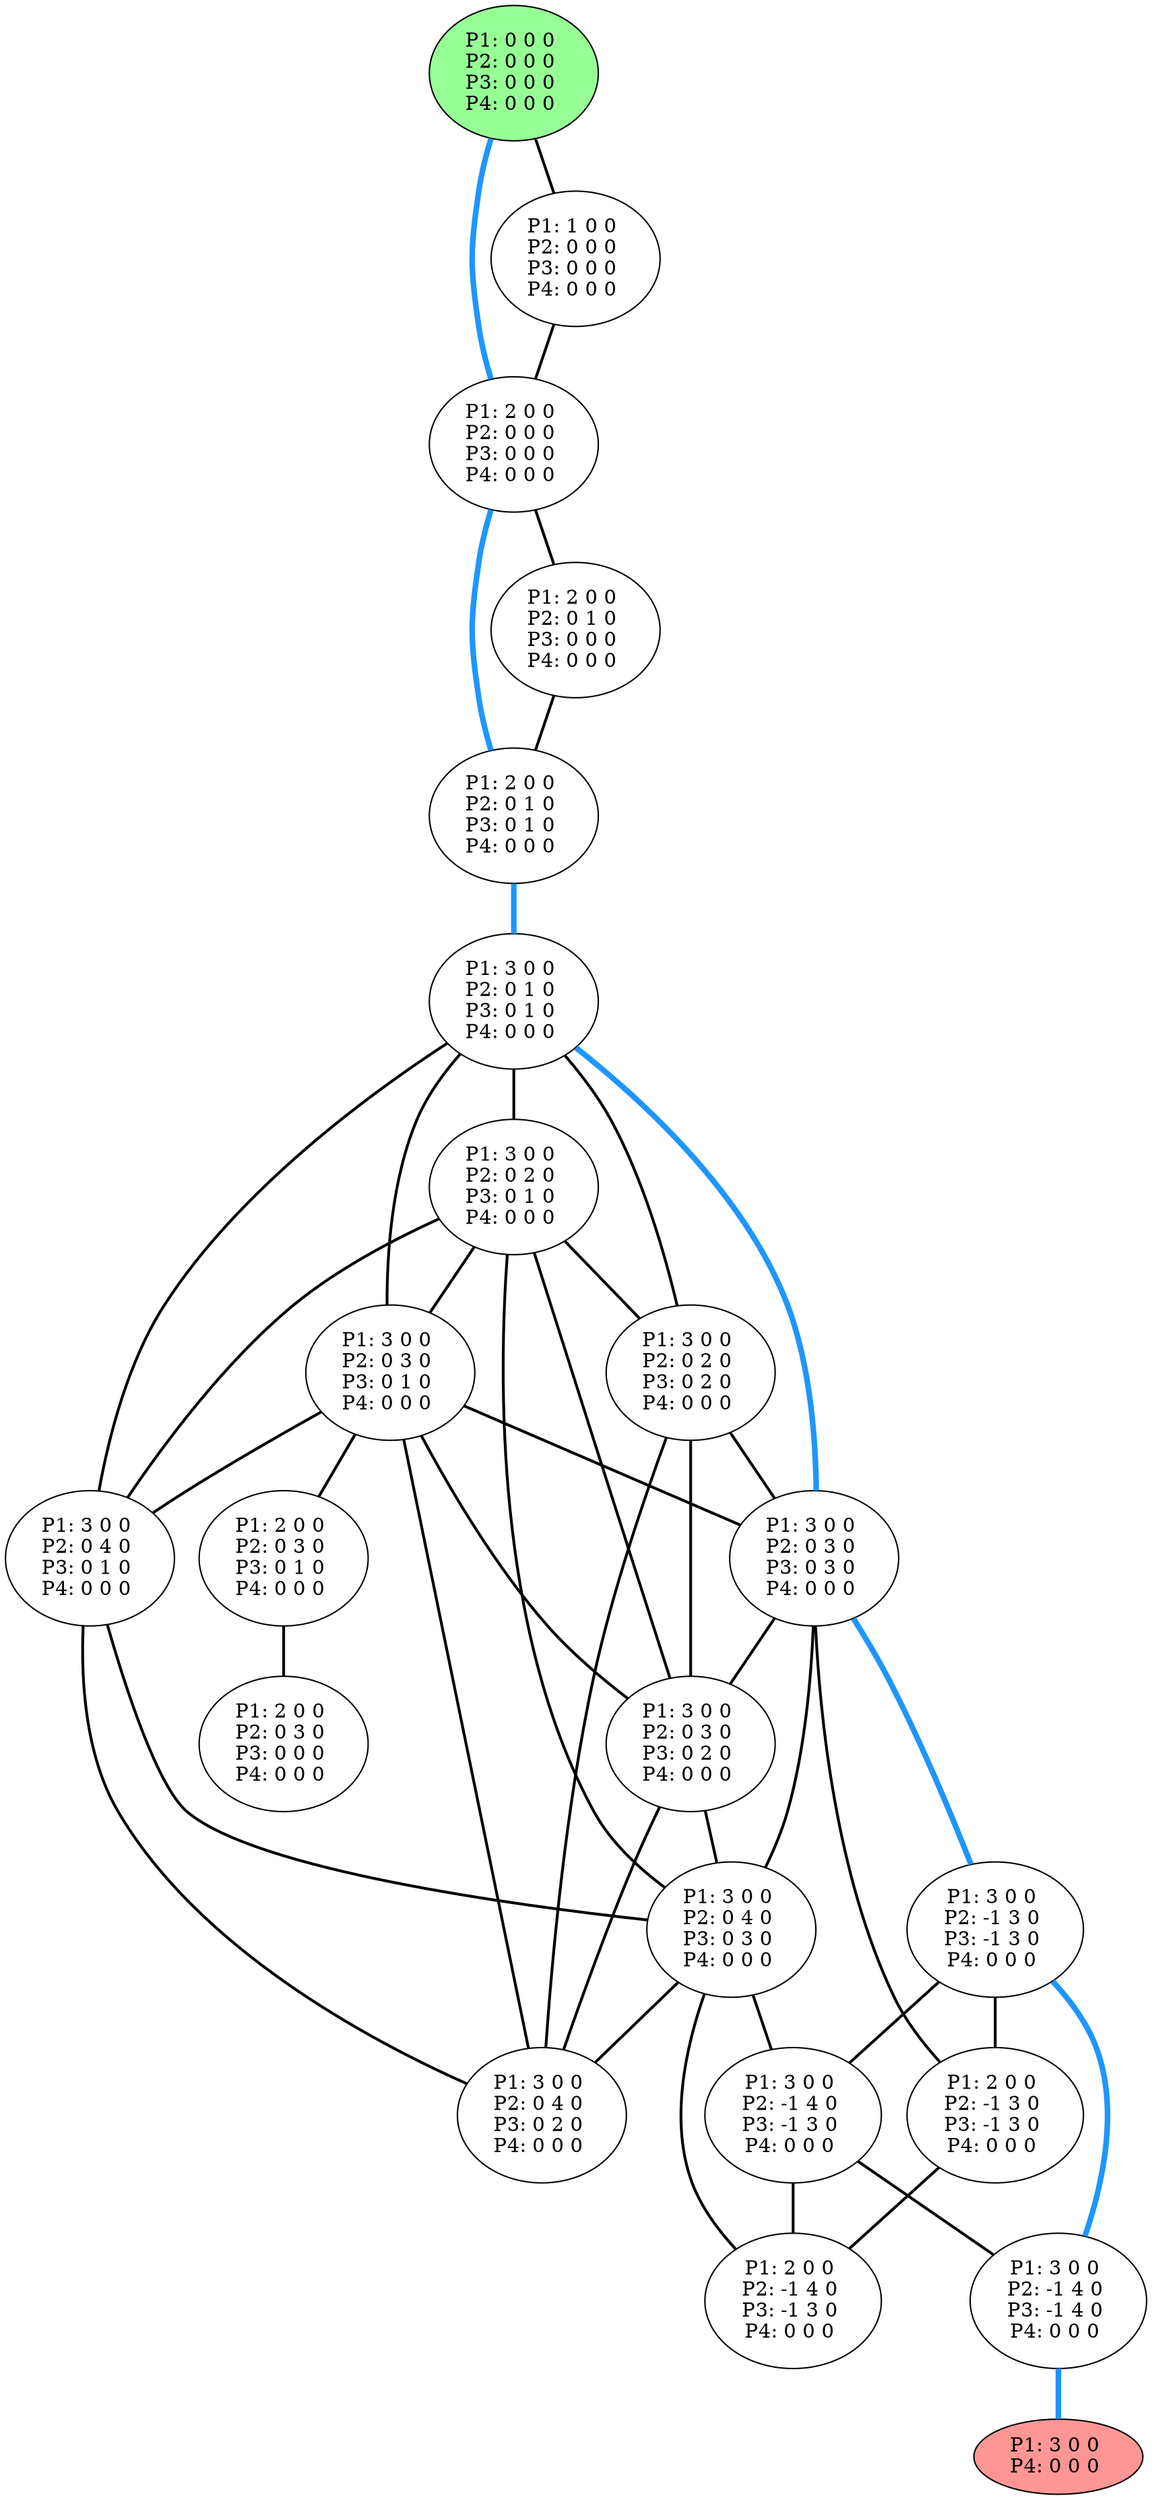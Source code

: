 graph G {
color = "black"
0 [label = "P1: 0 0 0 
P2: 0 0 0 
P3: 0 0 0 
P4: 0 0 0 
",  style="filled", fillcolor = "#96FF96"];
1 [label = "P1: 1 0 0 
P2: 0 0 0 
P3: 0 0 0 
P4: 0 0 0 
"];
2 [label = "P1: 2 0 0 
P2: 0 0 0 
P3: 0 0 0 
P4: 0 0 0 
"];
3 [label = "P1: 2 0 0 
P2: 0 1 0 
P3: 0 0 0 
P4: 0 0 0 
"];
4 [label = "P1: 2 0 0 
P2: 0 1 0 
P3: 0 1 0 
P4: 0 0 0 
"];
5 [label = "P1: 3 0 0 
P2: 0 1 0 
P3: 0 1 0 
P4: 0 0 0 
"];
6 [label = "P1: 3 0 0 
P2: 0 2 0 
P3: 0 1 0 
P4: 0 0 0 
"];
7 [label = "P1: 3 0 0 
P2: 0 3 0 
P3: 0 1 0 
P4: 0 0 0 
"];
8 [label = "P1: 3 0 0 
P2: 0 4 0 
P3: 0 1 0 
P4: 0 0 0 
"];
9 [label = "P1: 3 0 0 
P2: 0 2 0 
P3: 0 2 0 
P4: 0 0 0 
"];
10 [label = "P1: 3 0 0 
P2: 0 3 0 
P3: 0 3 0 
P4: 0 0 0 
"];
11 [label = "P1: 3 0 0 
P2: 0 3 0 
P3: 0 2 0 
P4: 0 0 0 
"];
12 [label = "P1: 3 0 0 
P2: 0 4 0 
P3: 0 3 0 
P4: 0 0 0 
"];
13 [label = "P1: 2 0 0 
P2: 0 3 0 
P3: 0 1 0 
P4: 0 0 0 
"];
14 [label = "P1: 3 0 0 
P2: 0 4 0 
P3: 0 2 0 
P4: 0 0 0 
"];
15 [label = "P1: 3 0 0 
P2: -1 3 0 
P3: -1 3 0 
P4: 0 0 0 
"];
16 [label = "P1: 2 0 0 
P2: -1 3 0 
P3: -1 3 0 
P4: 0 0 0 
"];
17 [label = "P1: 3 0 0 
P2: -1 4 0 
P3: -1 3 0 
P4: 0 0 0 
"];
18 [label = "P1: 2 0 0 
P2: -1 4 0 
P3: -1 3 0 
P4: 0 0 0 
"];
19 [label = "P1: 2 0 0 
P2: 0 3 0 
P3: 0 0 0 
P4: 0 0 0 
"];
20 [label = "P1: 3 0 0 
P2: -1 4 0 
P3: -1 4 0 
P4: 0 0 0 
"];
2020 [label = "P1: 3 0 0 
P4: 0 0 0 
",  style="filled", fillcolor = "#FF9696"];
edge [style=bold];
0 -- 1 [color=black];
0 -- 2 [color="#1E96FF", penwidth=4.0];

1 -- 2 [color=black];

2 -- 3 [color=black];
2 -- 4 [color="#1E96FF", penwidth=4.0];

3 -- 4 [color=black];

4 -- 5 [color="#1E96FF", penwidth=4.0];

5 -- 6 [color=black];
5 -- 7 [color=black];
5 -- 8 [color=black];
5 -- 9 [color=black];
5 -- 10 [color="#1E96FF", penwidth=4.0];

6 -- 7 [color=black];
6 -- 8 [color=black];
6 -- 9 [color=black];
6 -- 11 [color=black];
6 -- 12 [color=black];

7 -- 13 [color=black];
7 -- 8 [color=black];
7 -- 11 [color=black];
7 -- 10 [color=black];
7 -- 14 [color=black];

8 -- 14 [color=black];
8 -- 12 [color=black];

9 -- 11 [color=black];
9 -- 14 [color=black];
9 -- 10 [color=black];

10 -- 12 [color=black];
10 -- 11 [color=black];
10 -- 15 [color="#1E96FF", penwidth=4.0];
10 -- 16 [color=black];

11 -- 14 [color=black];
11 -- 12 [color=black];

12 -- 14 [color=black];
12 -- 17 [color=black];
12 -- 18 [color=black];

13 -- 19 [color=black];


15 -- 16 [color=black];
15 -- 17 [color=black];
15 -- 20 [color="#1E96FF", penwidth=4.0];

16 -- 18 [color=black];

17 -- 18 [color=black];
17 -- 20 [color=black];




20 -- 2020 [color="#1E96FF", penwidth=4.0];
}
